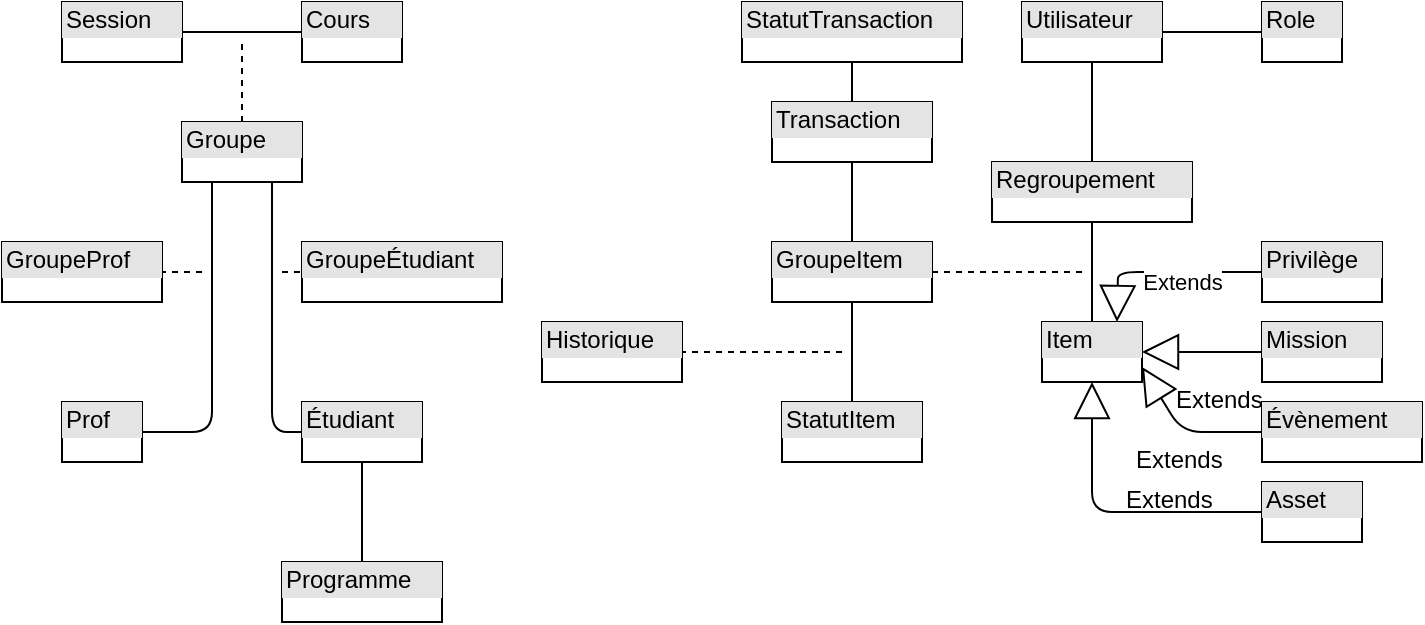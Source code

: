 <mxfile version="12.2.2" type="device" pages="2"><diagram id="JSvOuDclrx6spO1Wu_OD" name="ModèleConceptuelV3-1"><mxGraphModel dx="1024" dy="561" grid="1" gridSize="10" guides="1" tooltips="1" connect="1" arrows="1" fold="1" page="1" pageScale="1" pageWidth="1169" pageHeight="827" math="0" shadow="0"><root><mxCell id="0"/><mxCell id="1" parent="0"/><mxCell id="7CAe2Oc14e7DcWMNWH5H-2" value="&lt;div style=&quot;box-sizing: border-box ; width: 100% ; background: #e4e4e4 ; padding: 2px&quot;&gt;Item&lt;/div&gt;&lt;table style=&quot;width: 100% ; font-size: 1em&quot; cellspacing=&quot;0&quot; cellpadding=&quot;2&quot;&gt;&lt;tbody&gt;&lt;tr&gt;&lt;td&gt;&lt;br&gt;&lt;/td&gt;&lt;td&gt;&lt;br&gt;&lt;/td&gt;&lt;/tr&gt;&lt;tr&gt;&lt;td&gt;&lt;br&gt;&lt;/td&gt;&lt;td&gt;&lt;br&gt;&lt;/td&gt;&lt;/tr&gt;&lt;tr&gt;&lt;td&gt;&lt;br&gt;&lt;/td&gt;&lt;td&gt;&lt;br&gt;&lt;/td&gt;&lt;/tr&gt;&lt;/tbody&gt;&lt;/table&gt;" style="verticalAlign=top;align=left;overflow=fill;html=1;" vertex="1" parent="1"><mxGeometry x="530" y="200" width="50" height="30" as="geometry"/></mxCell><mxCell id="7CAe2Oc14e7DcWMNWH5H-3" value="&lt;div style=&quot;box-sizing: border-box ; width: 100% ; background: #e4e4e4 ; padding: 2px&quot;&gt;Asset&lt;/div&gt;&lt;table style=&quot;width: 100% ; font-size: 1em&quot; cellspacing=&quot;0&quot; cellpadding=&quot;2&quot;&gt;&lt;tbody&gt;&lt;tr&gt;&lt;td&gt;&lt;br&gt;&lt;/td&gt;&lt;td&gt;&lt;br&gt;&lt;/td&gt;&lt;/tr&gt;&lt;tr&gt;&lt;td&gt;&lt;br&gt;&lt;/td&gt;&lt;td&gt;&lt;br&gt;&lt;/td&gt;&lt;/tr&gt;&lt;tr&gt;&lt;td&gt;&lt;br&gt;&lt;/td&gt;&lt;td&gt;&lt;br&gt;&lt;/td&gt;&lt;/tr&gt;&lt;/tbody&gt;&lt;/table&gt;" style="verticalAlign=top;align=left;overflow=fill;html=1;" vertex="1" parent="1"><mxGeometry x="640" y="280" width="50" height="30" as="geometry"/></mxCell><mxCell id="7CAe2Oc14e7DcWMNWH5H-4" value="&lt;div style=&quot;box-sizing: border-box ; width: 100% ; background: #e4e4e4 ; padding: 2px&quot;&gt;Évènement&lt;/div&gt;&lt;table style=&quot;width: 100% ; font-size: 1em&quot; cellspacing=&quot;0&quot; cellpadding=&quot;2&quot;&gt;&lt;tbody&gt;&lt;tr&gt;&lt;td&gt;&lt;br&gt;&lt;/td&gt;&lt;td&gt;&lt;br&gt;&lt;/td&gt;&lt;/tr&gt;&lt;tr&gt;&lt;td&gt;&lt;br&gt;&lt;/td&gt;&lt;td&gt;&lt;br&gt;&lt;/td&gt;&lt;/tr&gt;&lt;tr&gt;&lt;td&gt;&lt;br&gt;&lt;/td&gt;&lt;td&gt;&lt;br&gt;&lt;/td&gt;&lt;/tr&gt;&lt;/tbody&gt;&lt;/table&gt;" style="verticalAlign=top;align=left;overflow=fill;html=1;" vertex="1" parent="1"><mxGeometry x="640" y="240" width="80" height="30" as="geometry"/></mxCell><mxCell id="7CAe2Oc14e7DcWMNWH5H-5" value="&lt;div style=&quot;box-sizing: border-box ; width: 100% ; background: #e4e4e4 ; padding: 2px&quot;&gt;Mission&lt;/div&gt;&lt;table style=&quot;width: 100% ; font-size: 1em&quot; cellspacing=&quot;0&quot; cellpadding=&quot;2&quot;&gt;&lt;tbody&gt;&lt;tr&gt;&lt;td&gt;&lt;br&gt;&lt;/td&gt;&lt;td&gt;&lt;br&gt;&lt;/td&gt;&lt;/tr&gt;&lt;tr&gt;&lt;td&gt;&lt;br&gt;&lt;/td&gt;&lt;td&gt;&lt;br&gt;&lt;/td&gt;&lt;/tr&gt;&lt;tr&gt;&lt;td&gt;&lt;br&gt;&lt;/td&gt;&lt;td&gt;&lt;br&gt;&lt;/td&gt;&lt;/tr&gt;&lt;/tbody&gt;&lt;/table&gt;" style="verticalAlign=top;align=left;overflow=fill;html=1;" vertex="1" parent="1"><mxGeometry x="640" y="200" width="60" height="30" as="geometry"/></mxCell><mxCell id="7CAe2Oc14e7DcWMNWH5H-6" value="&lt;div style=&quot;box-sizing: border-box ; width: 100% ; background: #e4e4e4 ; padding: 2px&quot;&gt;Privilège&lt;/div&gt;&lt;table style=&quot;width: 100% ; font-size: 1em&quot; cellspacing=&quot;0&quot; cellpadding=&quot;2&quot;&gt;&lt;tbody&gt;&lt;tr&gt;&lt;td&gt;&lt;br&gt;&lt;/td&gt;&lt;td&gt;&lt;br&gt;&lt;/td&gt;&lt;/tr&gt;&lt;tr&gt;&lt;td&gt;&lt;br&gt;&lt;/td&gt;&lt;td&gt;&lt;br&gt;&lt;/td&gt;&lt;/tr&gt;&lt;tr&gt;&lt;td&gt;&lt;br&gt;&lt;/td&gt;&lt;td&gt;&lt;br&gt;&lt;/td&gt;&lt;/tr&gt;&lt;/tbody&gt;&lt;/table&gt;" style="verticalAlign=top;align=left;overflow=fill;html=1;" vertex="1" parent="1"><mxGeometry x="640" y="160" width="60" height="30" as="geometry"/></mxCell><mxCell id="7CAe2Oc14e7DcWMNWH5H-7" value="&lt;div style=&quot;box-sizing: border-box ; width: 100% ; background: #e4e4e4 ; padding: 2px&quot;&gt;Transaction&lt;/div&gt;&lt;table style=&quot;width: 100% ; font-size: 1em&quot; cellspacing=&quot;0&quot; cellpadding=&quot;2&quot;&gt;&lt;tbody&gt;&lt;tr&gt;&lt;td&gt;&lt;br&gt;&lt;/td&gt;&lt;td&gt;&lt;br&gt;&lt;/td&gt;&lt;/tr&gt;&lt;tr&gt;&lt;td&gt;&lt;br&gt;&lt;/td&gt;&lt;td&gt;&lt;br&gt;&lt;/td&gt;&lt;/tr&gt;&lt;tr&gt;&lt;td&gt;&lt;br&gt;&lt;/td&gt;&lt;td&gt;&lt;br&gt;&lt;/td&gt;&lt;/tr&gt;&lt;/tbody&gt;&lt;/table&gt;" style="verticalAlign=top;align=left;overflow=fill;html=1;" vertex="1" parent="1"><mxGeometry x="395" y="90" width="80" height="30" as="geometry"/></mxCell><mxCell id="7CAe2Oc14e7DcWMNWH5H-8" value="&lt;div style=&quot;box-sizing: border-box ; width: 100% ; background: #e4e4e4 ; padding: 2px&quot;&gt;Programme&lt;/div&gt;&lt;table style=&quot;width: 100% ; font-size: 1em&quot; cellspacing=&quot;0&quot; cellpadding=&quot;2&quot;&gt;&lt;tbody&gt;&lt;tr&gt;&lt;td&gt;&lt;br&gt;&lt;/td&gt;&lt;td&gt;&lt;br&gt;&lt;/td&gt;&lt;/tr&gt;&lt;tr&gt;&lt;td&gt;&lt;br&gt;&lt;/td&gt;&lt;td&gt;&lt;br&gt;&lt;/td&gt;&lt;/tr&gt;&lt;tr&gt;&lt;td&gt;&lt;br&gt;&lt;/td&gt;&lt;td&gt;&lt;br&gt;&lt;/td&gt;&lt;/tr&gt;&lt;/tbody&gt;&lt;/table&gt;" style="verticalAlign=top;align=left;overflow=fill;html=1;" vertex="1" parent="1"><mxGeometry x="150" y="320" width="80" height="30" as="geometry"/></mxCell><mxCell id="7CAe2Oc14e7DcWMNWH5H-9" value="&lt;div style=&quot;box-sizing: border-box ; width: 100% ; background: #e4e4e4 ; padding: 2px&quot;&gt;GroupeItem&lt;/div&gt;&lt;table style=&quot;width: 100% ; font-size: 1em&quot; cellspacing=&quot;0&quot; cellpadding=&quot;2&quot;&gt;&lt;tbody&gt;&lt;tr&gt;&lt;td&gt;&lt;br&gt;&lt;/td&gt;&lt;td&gt;&lt;br&gt;&lt;/td&gt;&lt;/tr&gt;&lt;tr&gt;&lt;td&gt;&lt;br&gt;&lt;/td&gt;&lt;td&gt;&lt;br&gt;&lt;/td&gt;&lt;/tr&gt;&lt;tr&gt;&lt;td&gt;&lt;br&gt;&lt;/td&gt;&lt;td&gt;&lt;br&gt;&lt;/td&gt;&lt;/tr&gt;&lt;/tbody&gt;&lt;/table&gt;" style="verticalAlign=top;align=left;overflow=fill;html=1;" vertex="1" parent="1"><mxGeometry x="395" y="160" width="80" height="30" as="geometry"/></mxCell><mxCell id="7CAe2Oc14e7DcWMNWH5H-10" value="&lt;div style=&quot;box-sizing: border-box ; width: 100% ; background: #e4e4e4 ; padding: 2px&quot;&gt;Étudiant&lt;/div&gt;&lt;table style=&quot;width: 100% ; font-size: 1em&quot; cellspacing=&quot;0&quot; cellpadding=&quot;2&quot;&gt;&lt;tbody&gt;&lt;tr&gt;&lt;td&gt;&lt;br&gt;&lt;/td&gt;&lt;td&gt;&lt;br&gt;&lt;/td&gt;&lt;/tr&gt;&lt;tr&gt;&lt;td&gt;&lt;br&gt;&lt;/td&gt;&lt;td&gt;&lt;br&gt;&lt;/td&gt;&lt;/tr&gt;&lt;tr&gt;&lt;td&gt;&lt;br&gt;&lt;/td&gt;&lt;td&gt;&lt;br&gt;&lt;/td&gt;&lt;/tr&gt;&lt;/tbody&gt;&lt;/table&gt;" style="verticalAlign=top;align=left;overflow=fill;html=1;" vertex="1" parent="1"><mxGeometry x="160" y="240" width="60" height="30" as="geometry"/></mxCell><mxCell id="7CAe2Oc14e7DcWMNWH5H-11" value="&lt;div style=&quot;box-sizing: border-box ; width: 100% ; background: #e4e4e4 ; padding: 2px&quot;&gt;StatutTransaction&lt;/div&gt;&lt;table style=&quot;width: 100% ; font-size: 1em&quot; cellspacing=&quot;0&quot; cellpadding=&quot;2&quot;&gt;&lt;tbody&gt;&lt;tr&gt;&lt;td&gt;&lt;br&gt;&lt;/td&gt;&lt;td&gt;&lt;br&gt;&lt;/td&gt;&lt;/tr&gt;&lt;tr&gt;&lt;td&gt;&lt;br&gt;&lt;/td&gt;&lt;td&gt;&lt;br&gt;&lt;/td&gt;&lt;/tr&gt;&lt;tr&gt;&lt;td&gt;&lt;br&gt;&lt;/td&gt;&lt;td&gt;&lt;br&gt;&lt;/td&gt;&lt;/tr&gt;&lt;/tbody&gt;&lt;/table&gt;" style="verticalAlign=top;align=left;overflow=fill;html=1;" vertex="1" parent="1"><mxGeometry x="380" y="40" width="110" height="30" as="geometry"/></mxCell><mxCell id="7CAe2Oc14e7DcWMNWH5H-12" value="&lt;div style=&quot;box-sizing: border-box ; width: 100% ; background: #e4e4e4 ; padding: 2px&quot;&gt;Session&lt;/div&gt;&lt;table style=&quot;width: 100% ; font-size: 1em&quot; cellspacing=&quot;0&quot; cellpadding=&quot;2&quot;&gt;&lt;tbody&gt;&lt;tr&gt;&lt;td&gt;&lt;br&gt;&lt;/td&gt;&lt;td&gt;&lt;br&gt;&lt;/td&gt;&lt;/tr&gt;&lt;tr&gt;&lt;td&gt;&lt;br&gt;&lt;/td&gt;&lt;td&gt;&lt;br&gt;&lt;/td&gt;&lt;/tr&gt;&lt;tr&gt;&lt;td&gt;&lt;br&gt;&lt;/td&gt;&lt;td&gt;&lt;br&gt;&lt;/td&gt;&lt;/tr&gt;&lt;/tbody&gt;&lt;/table&gt;" style="verticalAlign=top;align=left;overflow=fill;html=1;" vertex="1" parent="1"><mxGeometry x="40" y="40" width="60" height="30" as="geometry"/></mxCell><mxCell id="7CAe2Oc14e7DcWMNWH5H-13" value="&lt;div style=&quot;box-sizing: border-box ; width: 100% ; background: #e4e4e4 ; padding: 2px&quot;&gt;Historique&lt;/div&gt;&lt;table style=&quot;width: 100% ; font-size: 1em&quot; cellspacing=&quot;0&quot; cellpadding=&quot;2&quot;&gt;&lt;tbody&gt;&lt;tr&gt;&lt;td&gt;&lt;br&gt;&lt;/td&gt;&lt;td&gt;&lt;br&gt;&lt;/td&gt;&lt;/tr&gt;&lt;tr&gt;&lt;td&gt;&lt;br&gt;&lt;/td&gt;&lt;td&gt;&lt;br&gt;&lt;/td&gt;&lt;/tr&gt;&lt;tr&gt;&lt;td&gt;&lt;br&gt;&lt;/td&gt;&lt;td&gt;&lt;br&gt;&lt;/td&gt;&lt;/tr&gt;&lt;/tbody&gt;&lt;/table&gt;" style="verticalAlign=top;align=left;overflow=fill;html=1;" vertex="1" parent="1"><mxGeometry x="280" y="200" width="70" height="30" as="geometry"/></mxCell><mxCell id="7CAe2Oc14e7DcWMNWH5H-14" value="&lt;div style=&quot;box-sizing: border-box ; width: 100% ; background: #e4e4e4 ; padding: 2px&quot;&gt;StatutItem&lt;/div&gt;&lt;table style=&quot;width: 100% ; font-size: 1em&quot; cellspacing=&quot;0&quot; cellpadding=&quot;2&quot;&gt;&lt;tbody&gt;&lt;tr&gt;&lt;td&gt;&lt;br&gt;&lt;/td&gt;&lt;td&gt;&lt;br&gt;&lt;/td&gt;&lt;/tr&gt;&lt;tr&gt;&lt;td&gt;&lt;br&gt;&lt;/td&gt;&lt;td&gt;&lt;br&gt;&lt;/td&gt;&lt;/tr&gt;&lt;tr&gt;&lt;td&gt;&lt;br&gt;&lt;/td&gt;&lt;td&gt;&lt;br&gt;&lt;/td&gt;&lt;/tr&gt;&lt;/tbody&gt;&lt;/table&gt;" style="verticalAlign=top;align=left;overflow=fill;html=1;" vertex="1" parent="1"><mxGeometry x="400" y="240" width="70" height="30" as="geometry"/></mxCell><mxCell id="7CAe2Oc14e7DcWMNWH5H-15" value="&lt;div style=&quot;box-sizing: border-box ; width: 100% ; background: #e4e4e4 ; padding: 2px&quot;&gt;Cours&lt;/div&gt;&lt;table style=&quot;width: 100% ; font-size: 1em&quot; cellspacing=&quot;0&quot; cellpadding=&quot;2&quot;&gt;&lt;tbody&gt;&lt;tr&gt;&lt;td&gt;&lt;br&gt;&lt;/td&gt;&lt;td&gt;&lt;br&gt;&lt;/td&gt;&lt;/tr&gt;&lt;tr&gt;&lt;td&gt;&lt;br&gt;&lt;/td&gt;&lt;td&gt;&lt;br&gt;&lt;/td&gt;&lt;/tr&gt;&lt;tr&gt;&lt;td&gt;&lt;br&gt;&lt;/td&gt;&lt;td&gt;&lt;br&gt;&lt;/td&gt;&lt;/tr&gt;&lt;/tbody&gt;&lt;/table&gt;" style="verticalAlign=top;align=left;overflow=fill;html=1;" vertex="1" parent="1"><mxGeometry x="160" y="40" width="50" height="30" as="geometry"/></mxCell><mxCell id="7CAe2Oc14e7DcWMNWH5H-16" value="&lt;div style=&quot;box-sizing: border-box ; width: 100% ; background: #e4e4e4 ; padding: 2px&quot;&gt;Groupe&lt;/div&gt;&lt;table style=&quot;width: 100% ; font-size: 1em&quot; cellspacing=&quot;0&quot; cellpadding=&quot;2&quot;&gt;&lt;tbody&gt;&lt;tr&gt;&lt;td&gt;&lt;br&gt;&lt;/td&gt;&lt;td&gt;&lt;br&gt;&lt;/td&gt;&lt;/tr&gt;&lt;tr&gt;&lt;td&gt;&lt;br&gt;&lt;/td&gt;&lt;td&gt;&lt;br&gt;&lt;/td&gt;&lt;/tr&gt;&lt;tr&gt;&lt;td&gt;&lt;br&gt;&lt;/td&gt;&lt;td&gt;&lt;br&gt;&lt;/td&gt;&lt;/tr&gt;&lt;/tbody&gt;&lt;/table&gt;" style="verticalAlign=top;align=left;overflow=fill;html=1;" vertex="1" parent="1"><mxGeometry x="100" y="100" width="60" height="30" as="geometry"/></mxCell><mxCell id="7CAe2Oc14e7DcWMNWH5H-17" value="&lt;div style=&quot;box-sizing: border-box ; width: 100% ; background: #e4e4e4 ; padding: 2px&quot;&gt;GroupeÉtudiant&lt;/div&gt;&lt;table style=&quot;width: 100% ; font-size: 1em&quot; cellspacing=&quot;0&quot; cellpadding=&quot;2&quot;&gt;&lt;tbody&gt;&lt;tr&gt;&lt;td&gt;&lt;br&gt;&lt;/td&gt;&lt;td&gt;&lt;br&gt;&lt;/td&gt;&lt;/tr&gt;&lt;tr&gt;&lt;td&gt;&lt;br&gt;&lt;/td&gt;&lt;td&gt;&lt;br&gt;&lt;/td&gt;&lt;/tr&gt;&lt;tr&gt;&lt;td&gt;&lt;br&gt;&lt;/td&gt;&lt;td&gt;&lt;br&gt;&lt;/td&gt;&lt;/tr&gt;&lt;/tbody&gt;&lt;/table&gt;" style="verticalAlign=top;align=left;overflow=fill;html=1;" vertex="1" parent="1"><mxGeometry x="160" y="160" width="100" height="30" as="geometry"/></mxCell><mxCell id="7CAe2Oc14e7DcWMNWH5H-18" value="&lt;div style=&quot;box-sizing: border-box ; width: 100% ; background: #e4e4e4 ; padding: 2px&quot;&gt;GroupeProf&lt;/div&gt;&lt;table style=&quot;width: 100% ; font-size: 1em&quot; cellspacing=&quot;0&quot; cellpadding=&quot;2&quot;&gt;&lt;tbody&gt;&lt;tr&gt;&lt;td&gt;&lt;br&gt;&lt;/td&gt;&lt;td&gt;&lt;br&gt;&lt;/td&gt;&lt;/tr&gt;&lt;tr&gt;&lt;td&gt;&lt;br&gt;&lt;/td&gt;&lt;td&gt;&lt;br&gt;&lt;/td&gt;&lt;/tr&gt;&lt;tr&gt;&lt;td&gt;&lt;br&gt;&lt;/td&gt;&lt;td&gt;&lt;br&gt;&lt;/td&gt;&lt;/tr&gt;&lt;/tbody&gt;&lt;/table&gt;" style="verticalAlign=top;align=left;overflow=fill;html=1;" vertex="1" parent="1"><mxGeometry x="10" y="160" width="80" height="30" as="geometry"/></mxCell><mxCell id="7CAe2Oc14e7DcWMNWH5H-19" value="&lt;div style=&quot;box-sizing: border-box ; width: 100% ; background: #e4e4e4 ; padding: 2px&quot;&gt;Utilisateur&lt;/div&gt;&lt;table style=&quot;width: 100% ; font-size: 1em&quot; cellspacing=&quot;0&quot; cellpadding=&quot;2&quot;&gt;&lt;tbody&gt;&lt;tr&gt;&lt;td&gt;&lt;br&gt;&lt;/td&gt;&lt;td&gt;&lt;br&gt;&lt;/td&gt;&lt;/tr&gt;&lt;tr&gt;&lt;td&gt;&lt;br&gt;&lt;/td&gt;&lt;td&gt;&lt;br&gt;&lt;/td&gt;&lt;/tr&gt;&lt;tr&gt;&lt;td&gt;&lt;br&gt;&lt;/td&gt;&lt;td&gt;&lt;br&gt;&lt;/td&gt;&lt;/tr&gt;&lt;/tbody&gt;&lt;/table&gt;" style="verticalAlign=top;align=left;overflow=fill;html=1;" vertex="1" parent="1"><mxGeometry x="520" y="40" width="70" height="30" as="geometry"/></mxCell><mxCell id="7CAe2Oc14e7DcWMNWH5H-20" value="&lt;div style=&quot;box-sizing: border-box ; width: 100% ; background: #e4e4e4 ; padding: 2px&quot;&gt;Prof&lt;/div&gt;&lt;table style=&quot;width: 100% ; font-size: 1em&quot; cellspacing=&quot;0&quot; cellpadding=&quot;2&quot;&gt;&lt;tbody&gt;&lt;tr&gt;&lt;td&gt;&lt;br&gt;&lt;/td&gt;&lt;td&gt;&lt;br&gt;&lt;/td&gt;&lt;/tr&gt;&lt;tr&gt;&lt;td&gt;&lt;br&gt;&lt;/td&gt;&lt;td&gt;&lt;br&gt;&lt;/td&gt;&lt;/tr&gt;&lt;tr&gt;&lt;td&gt;&lt;br&gt;&lt;/td&gt;&lt;td&gt;&lt;br&gt;&lt;/td&gt;&lt;/tr&gt;&lt;/tbody&gt;&lt;/table&gt;" style="verticalAlign=top;align=left;overflow=fill;html=1;" vertex="1" parent="1"><mxGeometry x="40" y="240" width="40" height="30" as="geometry"/></mxCell><mxCell id="7CAe2Oc14e7DcWMNWH5H-21" value="&lt;div style=&quot;box-sizing: border-box ; width: 100% ; background: #e4e4e4 ; padding: 2px&quot;&gt;Role&lt;/div&gt;&lt;table style=&quot;width: 100% ; font-size: 1em&quot; cellspacing=&quot;0&quot; cellpadding=&quot;2&quot;&gt;&lt;tbody&gt;&lt;tr&gt;&lt;td&gt;&lt;br&gt;&lt;/td&gt;&lt;td&gt;&lt;br&gt;&lt;/td&gt;&lt;/tr&gt;&lt;tr&gt;&lt;td&gt;&lt;br&gt;&lt;/td&gt;&lt;td&gt;&lt;br&gt;&lt;/td&gt;&lt;/tr&gt;&lt;tr&gt;&lt;td&gt;&lt;br&gt;&lt;/td&gt;&lt;td&gt;&lt;br&gt;&lt;/td&gt;&lt;/tr&gt;&lt;/tbody&gt;&lt;/table&gt;" style="verticalAlign=top;align=left;overflow=fill;html=1;" vertex="1" parent="1"><mxGeometry x="640" y="40" width="40" height="30" as="geometry"/></mxCell><mxCell id="7CAe2Oc14e7DcWMNWH5H-22" value="&lt;div style=&quot;box-sizing: border-box ; width: 100% ; background: #e4e4e4 ; padding: 2px&quot;&gt;Regroupement&lt;/div&gt;&lt;table style=&quot;width: 100% ; font-size: 1em&quot; cellspacing=&quot;0&quot; cellpadding=&quot;2&quot;&gt;&lt;tbody&gt;&lt;tr&gt;&lt;td&gt;&lt;br&gt;&lt;/td&gt;&lt;td&gt;&lt;br&gt;&lt;/td&gt;&lt;/tr&gt;&lt;tr&gt;&lt;td&gt;&lt;br&gt;&lt;/td&gt;&lt;td&gt;&lt;br&gt;&lt;/td&gt;&lt;/tr&gt;&lt;tr&gt;&lt;td&gt;&lt;br&gt;&lt;/td&gt;&lt;td&gt;&lt;br&gt;&lt;/td&gt;&lt;/tr&gt;&lt;/tbody&gt;&lt;/table&gt;" style="verticalAlign=top;align=left;overflow=fill;html=1;" vertex="1" parent="1"><mxGeometry x="505" y="120" width="100" height="30" as="geometry"/></mxCell><mxCell id="7CAe2Oc14e7DcWMNWH5H-27" value="" style="endArrow=none;html=1;entryX=0.5;entryY=1;entryDx=0;entryDy=0;exitX=0.5;exitY=0;exitDx=0;exitDy=0;" edge="1" parent="1" source="7CAe2Oc14e7DcWMNWH5H-7" target="7CAe2Oc14e7DcWMNWH5H-11"><mxGeometry width="50" height="50" relative="1" as="geometry"><mxPoint x="570" y="400" as="sourcePoint"/><mxPoint x="620" y="350" as="targetPoint"/></mxGeometry></mxCell><mxCell id="7CAe2Oc14e7DcWMNWH5H-28" value="" style="endArrow=none;html=1;entryX=0;entryY=0.5;entryDx=0;entryDy=0;exitX=0.75;exitY=1;exitDx=0;exitDy=0;" edge="1" parent="1" source="7CAe2Oc14e7DcWMNWH5H-16" target="7CAe2Oc14e7DcWMNWH5H-10"><mxGeometry width="50" height="50" relative="1" as="geometry"><mxPoint x="270" y="413" as="sourcePoint"/><mxPoint x="320" y="363" as="targetPoint"/><Array as="points"><mxPoint x="145" y="255"/></Array></mxGeometry></mxCell><mxCell id="7CAe2Oc14e7DcWMNWH5H-29" value="" style="endArrow=none;html=1;entryX=0.5;entryY=1;entryDx=0;entryDy=0;exitX=0.5;exitY=0;exitDx=0;exitDy=0;" edge="1" parent="1" source="7CAe2Oc14e7DcWMNWH5H-14" target="7CAe2Oc14e7DcWMNWH5H-9"><mxGeometry width="50" height="50" relative="1" as="geometry"><mxPoint x="615" y="400" as="sourcePoint"/><mxPoint x="665" y="350" as="targetPoint"/></mxGeometry></mxCell><mxCell id="7CAe2Oc14e7DcWMNWH5H-30" value="" style="endArrow=none;html=1;entryX=1;entryY=0.5;entryDx=0;entryDy=0;exitX=0.25;exitY=1;exitDx=0;exitDy=0;" edge="1" parent="1" source="7CAe2Oc14e7DcWMNWH5H-16" target="7CAe2Oc14e7DcWMNWH5H-20"><mxGeometry width="50" height="50" relative="1" as="geometry"><mxPoint x="195" y="420" as="sourcePoint"/><mxPoint x="245" y="370" as="targetPoint"/><Array as="points"><mxPoint x="115" y="255"/></Array></mxGeometry></mxCell><mxCell id="7CAe2Oc14e7DcWMNWH5H-31" value="" style="endArrow=none;html=1;entryX=1;entryY=0.5;entryDx=0;entryDy=0;exitX=0;exitY=0.5;exitDx=0;exitDy=0;" edge="1" parent="1" source="7CAe2Oc14e7DcWMNWH5H-15" target="7CAe2Oc14e7DcWMNWH5H-12"><mxGeometry width="50" height="50" relative="1" as="geometry"><mxPoint x="120" y="417" as="sourcePoint"/><mxPoint x="170" y="367" as="targetPoint"/></mxGeometry></mxCell><mxCell id="7CAe2Oc14e7DcWMNWH5H-35" value="" style="endArrow=none;html=1;entryX=0.5;entryY=1;entryDx=0;entryDy=0;exitX=0.5;exitY=0;exitDx=0;exitDy=0;" edge="1" parent="1" source="7CAe2Oc14e7DcWMNWH5H-9" target="7CAe2Oc14e7DcWMNWH5H-7"><mxGeometry width="50" height="50" relative="1" as="geometry"><mxPoint x="675" y="410" as="sourcePoint"/><mxPoint x="725" y="360" as="targetPoint"/></mxGeometry></mxCell><mxCell id="7CAe2Oc14e7DcWMNWH5H-36" value="" style="endArrow=none;html=1;entryX=0.5;entryY=1;entryDx=0;entryDy=0;exitX=0.5;exitY=0;exitDx=0;exitDy=0;" edge="1" parent="1" source="7CAe2Oc14e7DcWMNWH5H-22" target="7CAe2Oc14e7DcWMNWH5H-19"><mxGeometry width="50" height="50" relative="1" as="geometry"><mxPoint x="495" y="345" as="sourcePoint"/><mxPoint x="545" y="295" as="targetPoint"/></mxGeometry></mxCell><mxCell id="7CAe2Oc14e7DcWMNWH5H-37" value="" style="endArrow=none;html=1;entryX=0.5;entryY=1;entryDx=0;entryDy=0;exitX=0.5;exitY=0;exitDx=0;exitDy=0;" edge="1" parent="1" source="7CAe2Oc14e7DcWMNWH5H-8" target="7CAe2Oc14e7DcWMNWH5H-10"><mxGeometry width="50" height="50" relative="1" as="geometry"><mxPoint x="220" y="490" as="sourcePoint"/><mxPoint x="270" y="440" as="targetPoint"/><Array as="points"><mxPoint x="190" y="300"/></Array></mxGeometry></mxCell><mxCell id="7CAe2Oc14e7DcWMNWH5H-38" value="" style="endArrow=none;html=1;entryX=1;entryY=0.5;entryDx=0;entryDy=0;exitX=0;exitY=0.5;exitDx=0;exitDy=0;" edge="1" parent="1" source="7CAe2Oc14e7DcWMNWH5H-21" target="7CAe2Oc14e7DcWMNWH5H-19"><mxGeometry width="50" height="50" relative="1" as="geometry"><mxPoint x="375" y="350" as="sourcePoint"/><mxPoint x="425" y="300" as="targetPoint"/></mxGeometry></mxCell><mxCell id="7CAe2Oc14e7DcWMNWH5H-39" value="" style="endArrow=none;html=1;entryX=0.5;entryY=1;entryDx=0;entryDy=0;exitX=0.5;exitY=0;exitDx=0;exitDy=0;" edge="1" parent="1" source="7CAe2Oc14e7DcWMNWH5H-2" target="7CAe2Oc14e7DcWMNWH5H-22"><mxGeometry width="50" height="50" relative="1" as="geometry"><mxPoint x="430" y="350" as="sourcePoint"/><mxPoint x="480" y="300" as="targetPoint"/></mxGeometry></mxCell><mxCell id="7CAe2Oc14e7DcWMNWH5H-40" value="" style="endArrow=none;dashed=1;html=1;entryX=1;entryY=0.5;entryDx=0;entryDy=0;" edge="1" parent="1" target="7CAe2Oc14e7DcWMNWH5H-18"><mxGeometry width="50" height="50" relative="1" as="geometry"><mxPoint x="110" y="175" as="sourcePoint"/><mxPoint x="60" y="520" as="targetPoint"/></mxGeometry></mxCell><mxCell id="7CAe2Oc14e7DcWMNWH5H-41" value="" style="endArrow=none;dashed=1;html=1;entryX=0;entryY=0.5;entryDx=0;entryDy=0;" edge="1" parent="1" target="7CAe2Oc14e7DcWMNWH5H-17"><mxGeometry width="50" height="50" relative="1" as="geometry"><mxPoint x="150" y="175" as="sourcePoint"/><mxPoint x="60" y="590" as="targetPoint"/></mxGeometry></mxCell><mxCell id="7CAe2Oc14e7DcWMNWH5H-44" value="" style="endArrow=none;dashed=1;html=1;entryX=1;entryY=0.5;entryDx=0;entryDy=0;" edge="1" parent="1" target="7CAe2Oc14e7DcWMNWH5H-13"><mxGeometry width="50" height="50" relative="1" as="geometry"><mxPoint x="430" y="215" as="sourcePoint"/><mxPoint x="60" y="370" as="targetPoint"/></mxGeometry></mxCell><mxCell id="7CAe2Oc14e7DcWMNWH5H-45" value="" style="endArrow=none;dashed=1;html=1;exitX=1;exitY=0.5;exitDx=0;exitDy=0;" edge="1" parent="1" source="7CAe2Oc14e7DcWMNWH5H-9"><mxGeometry width="50" height="50" relative="1" as="geometry"><mxPoint x="10" y="490" as="sourcePoint"/><mxPoint x="550" y="175" as="targetPoint"/></mxGeometry></mxCell><mxCell id="7CAe2Oc14e7DcWMNWH5H-47" value="" style="endArrow=none;dashed=1;html=1;exitX=0.5;exitY=0;exitDx=0;exitDy=0;" edge="1" parent="1" source="7CAe2Oc14e7DcWMNWH5H-16"><mxGeometry width="50" height="50" relative="1" as="geometry"><mxPoint x="10" y="420" as="sourcePoint"/><mxPoint x="130" y="60" as="targetPoint"/></mxGeometry></mxCell><mxCell id="eO-Sy04y26KewEVKnYZJ-1" value="" style="endArrow=block;endSize=16;endFill=0;html=1;entryX=0.75;entryY=0;entryDx=0;entryDy=0;exitX=0;exitY=0.5;exitDx=0;exitDy=0;" edge="1" parent="1" source="7CAe2Oc14e7DcWMNWH5H-6" target="7CAe2Oc14e7DcWMNWH5H-2"><mxGeometry width="160" relative="1" as="geometry"><mxPoint x="10" y="370" as="sourcePoint"/><mxPoint x="170" y="370" as="targetPoint"/><Array as="points"><mxPoint x="568" y="175"/></Array></mxGeometry></mxCell><mxCell id="eO-Sy04y26KewEVKnYZJ-2" value="Extends" style="endArrow=block;endSize=16;endFill=0;html=1;entryX=1;entryY=0.5;entryDx=0;entryDy=0;exitX=0;exitY=0.5;exitDx=0;exitDy=0;" edge="1" parent="1" source="7CAe2Oc14e7DcWMNWH5H-5" target="7CAe2Oc14e7DcWMNWH5H-2"><mxGeometry x="0.333" y="-35" width="160" relative="1" as="geometry"><mxPoint x="-10" y="410" as="sourcePoint"/><mxPoint x="150" y="410" as="targetPoint"/><mxPoint as="offset"/></mxGeometry></mxCell><mxCell id="eO-Sy04y26KewEVKnYZJ-3" value="" style="endArrow=block;endSize=16;endFill=0;html=1;entryX=1;entryY=0.75;entryDx=0;entryDy=0;exitX=0;exitY=0.5;exitDx=0;exitDy=0;" edge="1" parent="1" source="7CAe2Oc14e7DcWMNWH5H-4" target="7CAe2Oc14e7DcWMNWH5H-2"><mxGeometry width="160" relative="1" as="geometry"><mxPoint x="-30" y="450" as="sourcePoint"/><mxPoint x="130" y="450" as="targetPoint"/><Array as="points"><mxPoint x="600" y="255"/></Array></mxGeometry></mxCell><mxCell id="eO-Sy04y26KewEVKnYZJ-4" value="" style="endArrow=block;endSize=16;endFill=0;html=1;entryX=0.5;entryY=1;entryDx=0;entryDy=0;exitX=0;exitY=0.5;exitDx=0;exitDy=0;" edge="1" parent="1" source="7CAe2Oc14e7DcWMNWH5H-3" target="7CAe2Oc14e7DcWMNWH5H-2"><mxGeometry x="-0.04" y="39" width="160" relative="1" as="geometry"><mxPoint x="-50" y="490" as="sourcePoint"/><mxPoint x="110" y="490" as="targetPoint"/><Array as="points"><mxPoint x="555" y="295"/></Array><mxPoint as="offset"/></mxGeometry></mxCell><mxCell id="eO-Sy04y26KewEVKnYZJ-5" value="Extends" style="text;html=1;" vertex="1" parent="1"><mxGeometry x="595" y="225" width="70" height="30" as="geometry"/></mxCell><mxCell id="eO-Sy04y26KewEVKnYZJ-6" value="Extends" style="text;html=1;" vertex="1" parent="1"><mxGeometry x="575" y="255" width="70" height="30" as="geometry"/></mxCell><mxCell id="eO-Sy04y26KewEVKnYZJ-7" value="Extends" style="text;html=1;" vertex="1" parent="1"><mxGeometry x="570" y="275" width="70" height="30" as="geometry"/></mxCell></root></mxGraphModel></diagram><diagram name="ModèleConceptuelV3-2" id="G_iQzdE2f2cGmkMlWvrN"><mxGraphModel dx="1024" dy="561" grid="1" gridSize="10" guides="1" tooltips="1" connect="1" arrows="1" fold="1" page="1" pageScale="1" pageWidth="1169" pageHeight="827" math="0" shadow="0"><root><mxCell id="xaSd8286PpCVBya408fc-0"/><mxCell id="xaSd8286PpCVBya408fc-1" parent="xaSd8286PpCVBya408fc-0"/><mxCell id="xaSd8286PpCVBya408fc-2" value="&lt;div style=&quot;box-sizing: border-box ; width: 100% ; background: #e4e4e4 ; padding: 2px&quot;&gt;Item&lt;/div&gt;&lt;table style=&quot;width: 100% ; font-size: 1em&quot; cellspacing=&quot;0&quot; cellpadding=&quot;2&quot;&gt;&lt;tbody&gt;&lt;tr&gt;&lt;td&gt;&lt;br&gt;&lt;/td&gt;&lt;td&gt;&lt;br&gt;&lt;/td&gt;&lt;/tr&gt;&lt;tr&gt;&lt;td&gt;&lt;br&gt;&lt;/td&gt;&lt;td&gt;&lt;br&gt;&lt;/td&gt;&lt;/tr&gt;&lt;tr&gt;&lt;td&gt;&lt;br&gt;&lt;/td&gt;&lt;td&gt;&lt;br&gt;&lt;/td&gt;&lt;/tr&gt;&lt;/tbody&gt;&lt;/table&gt;" style="verticalAlign=top;align=left;overflow=fill;html=1;" vertex="1" parent="xaSd8286PpCVBya408fc-1"><mxGeometry x="720" y="91.5" width="50" height="30" as="geometry"/></mxCell><mxCell id="xaSd8286PpCVBya408fc-3" value="&lt;div style=&quot;box-sizing: border-box ; width: 100% ; background: #e4e4e4 ; padding: 2px&quot;&gt;Asset&lt;/div&gt;&lt;table style=&quot;width: 100% ; font-size: 1em&quot; cellspacing=&quot;0&quot; cellpadding=&quot;2&quot;&gt;&lt;tbody&gt;&lt;tr&gt;&lt;td&gt;&lt;br&gt;&lt;/td&gt;&lt;td&gt;&lt;br&gt;&lt;/td&gt;&lt;/tr&gt;&lt;tr&gt;&lt;td&gt;&lt;br&gt;&lt;/td&gt;&lt;td&gt;&lt;br&gt;&lt;/td&gt;&lt;/tr&gt;&lt;tr&gt;&lt;td&gt;&lt;br&gt;&lt;/td&gt;&lt;td&gt;&lt;br&gt;&lt;/td&gt;&lt;/tr&gt;&lt;/tbody&gt;&lt;/table&gt;" style="verticalAlign=top;align=left;overflow=fill;html=1;" vertex="1" parent="xaSd8286PpCVBya408fc-1"><mxGeometry x="570" y="179" width="50" height="30" as="geometry"/></mxCell><mxCell id="xaSd8286PpCVBya408fc-4" value="&lt;div style=&quot;box-sizing: border-box ; width: 100% ; background: #e4e4e4 ; padding: 2px&quot;&gt;Évènement&lt;/div&gt;&lt;table style=&quot;width: 100% ; font-size: 1em&quot; cellspacing=&quot;0&quot; cellpadding=&quot;2&quot;&gt;&lt;tbody&gt;&lt;tr&gt;&lt;td&gt;&lt;br&gt;&lt;/td&gt;&lt;td&gt;&lt;br&gt;&lt;/td&gt;&lt;/tr&gt;&lt;tr&gt;&lt;td&gt;&lt;br&gt;&lt;/td&gt;&lt;td&gt;&lt;br&gt;&lt;/td&gt;&lt;/tr&gt;&lt;tr&gt;&lt;td&gt;&lt;br&gt;&lt;/td&gt;&lt;td&gt;&lt;br&gt;&lt;/td&gt;&lt;/tr&gt;&lt;/tbody&gt;&lt;/table&gt;" style="verticalAlign=top;align=left;overflow=fill;html=1;" vertex="1" parent="xaSd8286PpCVBya408fc-1"><mxGeometry x="570" y="135.5" width="80" height="30" as="geometry"/></mxCell><mxCell id="xaSd8286PpCVBya408fc-5" value="&lt;div style=&quot;box-sizing: border-box ; width: 100% ; background: #e4e4e4 ; padding: 2px&quot;&gt;Mission&lt;/div&gt;&lt;table style=&quot;width: 100% ; font-size: 1em&quot; cellspacing=&quot;0&quot; cellpadding=&quot;2&quot;&gt;&lt;tbody&gt;&lt;tr&gt;&lt;td&gt;&lt;br&gt;&lt;/td&gt;&lt;td&gt;&lt;br&gt;&lt;/td&gt;&lt;/tr&gt;&lt;tr&gt;&lt;td&gt;&lt;br&gt;&lt;/td&gt;&lt;td&gt;&lt;br&gt;&lt;/td&gt;&lt;/tr&gt;&lt;tr&gt;&lt;td&gt;&lt;br&gt;&lt;/td&gt;&lt;td&gt;&lt;br&gt;&lt;/td&gt;&lt;/tr&gt;&lt;/tbody&gt;&lt;/table&gt;" style="verticalAlign=top;align=left;overflow=fill;html=1;" vertex="1" parent="xaSd8286PpCVBya408fc-1"><mxGeometry x="570" y="91.5" width="60" height="30" as="geometry"/></mxCell><mxCell id="xaSd8286PpCVBya408fc-6" value="&lt;div style=&quot;box-sizing: border-box ; width: 100% ; background: #e4e4e4 ; padding: 2px&quot;&gt;Privilège&lt;/div&gt;&lt;table style=&quot;width: 100% ; font-size: 1em&quot; cellspacing=&quot;0&quot; cellpadding=&quot;2&quot;&gt;&lt;tbody&gt;&lt;tr&gt;&lt;td&gt;&lt;br&gt;&lt;/td&gt;&lt;td&gt;&lt;br&gt;&lt;/td&gt;&lt;/tr&gt;&lt;tr&gt;&lt;td&gt;&lt;br&gt;&lt;/td&gt;&lt;td&gt;&lt;br&gt;&lt;/td&gt;&lt;/tr&gt;&lt;tr&gt;&lt;td&gt;&lt;br&gt;&lt;/td&gt;&lt;td&gt;&lt;br&gt;&lt;/td&gt;&lt;/tr&gt;&lt;/tbody&gt;&lt;/table&gt;" style="verticalAlign=top;align=left;overflow=fill;html=1;" vertex="1" parent="xaSd8286PpCVBya408fc-1"><mxGeometry x="570" y="51.5" width="60" height="30" as="geometry"/></mxCell><mxCell id="xaSd8286PpCVBya408fc-7" value="&lt;div style=&quot;box-sizing: border-box ; width: 100% ; background: #e4e4e4 ; padding: 2px&quot;&gt;Transaction&lt;/div&gt;&lt;table style=&quot;width: 100% ; font-size: 1em&quot; cellspacing=&quot;0&quot; cellpadding=&quot;2&quot;&gt;&lt;tbody&gt;&lt;tr&gt;&lt;td&gt;&lt;br&gt;&lt;/td&gt;&lt;td&gt;&lt;br&gt;&lt;/td&gt;&lt;/tr&gt;&lt;tr&gt;&lt;td&gt;&lt;br&gt;&lt;/td&gt;&lt;td&gt;&lt;br&gt;&lt;/td&gt;&lt;/tr&gt;&lt;tr&gt;&lt;td&gt;&lt;br&gt;&lt;/td&gt;&lt;td&gt;&lt;br&gt;&lt;/td&gt;&lt;/tr&gt;&lt;/tbody&gt;&lt;/table&gt;" style="verticalAlign=top;align=left;overflow=fill;html=1;" vertex="1" parent="xaSd8286PpCVBya408fc-1"><mxGeometry x="715" y="322.5" width="80" height="30" as="geometry"/></mxCell><mxCell id="xaSd8286PpCVBya408fc-8" value="&lt;div style=&quot;box-sizing: border-box ; width: 100% ; background: #e4e4e4 ; padding: 2px&quot;&gt;Programme&lt;/div&gt;&lt;table style=&quot;width: 100% ; font-size: 1em&quot; cellspacing=&quot;0&quot; cellpadding=&quot;2&quot;&gt;&lt;tbody&gt;&lt;tr&gt;&lt;td&gt;&lt;br&gt;&lt;/td&gt;&lt;td&gt;&lt;br&gt;&lt;/td&gt;&lt;/tr&gt;&lt;tr&gt;&lt;td&gt;&lt;br&gt;&lt;/td&gt;&lt;td&gt;&lt;br&gt;&lt;/td&gt;&lt;/tr&gt;&lt;tr&gt;&lt;td&gt;&lt;br&gt;&lt;/td&gt;&lt;td&gt;&lt;br&gt;&lt;/td&gt;&lt;/tr&gt;&lt;/tbody&gt;&lt;/table&gt;" style="verticalAlign=top;align=left;overflow=fill;html=1;" vertex="1" parent="xaSd8286PpCVBya408fc-1"><mxGeometry x="150" y="320" width="80" height="30" as="geometry"/></mxCell><mxCell id="xaSd8286PpCVBya408fc-10" value="&lt;div style=&quot;box-sizing: border-box ; width: 100% ; background: #e4e4e4 ; padding: 2px&quot;&gt;Étudiant&lt;/div&gt;&lt;table style=&quot;width: 100% ; font-size: 1em&quot; cellspacing=&quot;0&quot; cellpadding=&quot;2&quot;&gt;&lt;tbody&gt;&lt;tr&gt;&lt;td&gt;&lt;br&gt;&lt;/td&gt;&lt;td&gt;&lt;br&gt;&lt;/td&gt;&lt;/tr&gt;&lt;tr&gt;&lt;td&gt;&lt;br&gt;&lt;/td&gt;&lt;td&gt;&lt;br&gt;&lt;/td&gt;&lt;/tr&gt;&lt;tr&gt;&lt;td&gt;&lt;br&gt;&lt;/td&gt;&lt;td&gt;&lt;br&gt;&lt;/td&gt;&lt;/tr&gt;&lt;/tbody&gt;&lt;/table&gt;" style="verticalAlign=top;align=left;overflow=fill;html=1;" vertex="1" parent="xaSd8286PpCVBya408fc-1"><mxGeometry x="160" y="240" width="60" height="30" as="geometry"/></mxCell><mxCell id="xaSd8286PpCVBya408fc-11" value="&lt;div style=&quot;box-sizing: border-box ; width: 100% ; background: #e4e4e4 ; padding: 2px&quot;&gt;StatutTransaction&lt;/div&gt;&lt;table style=&quot;width: 100% ; font-size: 1em&quot; cellspacing=&quot;0&quot; cellpadding=&quot;2&quot;&gt;&lt;tbody&gt;&lt;tr&gt;&lt;td&gt;&lt;br&gt;&lt;/td&gt;&lt;td&gt;&lt;br&gt;&lt;/td&gt;&lt;/tr&gt;&lt;tr&gt;&lt;td&gt;&lt;br&gt;&lt;/td&gt;&lt;td&gt;&lt;br&gt;&lt;/td&gt;&lt;/tr&gt;&lt;tr&gt;&lt;td&gt;&lt;br&gt;&lt;/td&gt;&lt;td&gt;&lt;br&gt;&lt;/td&gt;&lt;/tr&gt;&lt;/tbody&gt;&lt;/table&gt;" style="verticalAlign=top;align=left;overflow=fill;html=1;" vertex="1" parent="xaSd8286PpCVBya408fc-1"><mxGeometry x="700" y="257.5" width="110" height="30" as="geometry"/></mxCell><mxCell id="xaSd8286PpCVBya408fc-12" value="&lt;div style=&quot;box-sizing: border-box ; width: 100% ; background: #e4e4e4 ; padding: 2px&quot;&gt;Session&lt;/div&gt;&lt;table style=&quot;width: 100% ; font-size: 1em&quot; cellspacing=&quot;0&quot; cellpadding=&quot;2&quot;&gt;&lt;tbody&gt;&lt;tr&gt;&lt;td&gt;&lt;br&gt;&lt;/td&gt;&lt;td&gt;&lt;br&gt;&lt;/td&gt;&lt;/tr&gt;&lt;tr&gt;&lt;td&gt;&lt;br&gt;&lt;/td&gt;&lt;td&gt;&lt;br&gt;&lt;/td&gt;&lt;/tr&gt;&lt;tr&gt;&lt;td&gt;&lt;br&gt;&lt;/td&gt;&lt;td&gt;&lt;br&gt;&lt;/td&gt;&lt;/tr&gt;&lt;/tbody&gt;&lt;/table&gt;" style="verticalAlign=top;align=left;overflow=fill;html=1;" vertex="1" parent="xaSd8286PpCVBya408fc-1"><mxGeometry x="40" y="40" width="60" height="30" as="geometry"/></mxCell><mxCell id="xaSd8286PpCVBya408fc-15" value="&lt;div style=&quot;box-sizing: border-box ; width: 100% ; background: #e4e4e4 ; padding: 2px&quot;&gt;Cours&lt;/div&gt;&lt;table style=&quot;width: 100% ; font-size: 1em&quot; cellspacing=&quot;0&quot; cellpadding=&quot;2&quot;&gt;&lt;tbody&gt;&lt;tr&gt;&lt;td&gt;&lt;br&gt;&lt;/td&gt;&lt;td&gt;&lt;br&gt;&lt;/td&gt;&lt;/tr&gt;&lt;tr&gt;&lt;td&gt;&lt;br&gt;&lt;/td&gt;&lt;td&gt;&lt;br&gt;&lt;/td&gt;&lt;/tr&gt;&lt;tr&gt;&lt;td&gt;&lt;br&gt;&lt;/td&gt;&lt;td&gt;&lt;br&gt;&lt;/td&gt;&lt;/tr&gt;&lt;/tbody&gt;&lt;/table&gt;" style="verticalAlign=top;align=left;overflow=fill;html=1;" vertex="1" parent="xaSd8286PpCVBya408fc-1"><mxGeometry x="160" y="40" width="50" height="30" as="geometry"/></mxCell><mxCell id="xaSd8286PpCVBya408fc-16" value="&lt;div style=&quot;box-sizing: border-box ; width: 100% ; background: #e4e4e4 ; padding: 2px&quot;&gt;Groupe&lt;/div&gt;&lt;table style=&quot;width: 100% ; font-size: 1em&quot; cellspacing=&quot;0&quot; cellpadding=&quot;2&quot;&gt;&lt;tbody&gt;&lt;tr&gt;&lt;td&gt;&lt;br&gt;&lt;/td&gt;&lt;td&gt;&lt;br&gt;&lt;/td&gt;&lt;/tr&gt;&lt;tr&gt;&lt;td&gt;&lt;br&gt;&lt;/td&gt;&lt;td&gt;&lt;br&gt;&lt;/td&gt;&lt;/tr&gt;&lt;tr&gt;&lt;td&gt;&lt;br&gt;&lt;/td&gt;&lt;td&gt;&lt;br&gt;&lt;/td&gt;&lt;/tr&gt;&lt;/tbody&gt;&lt;/table&gt;" style="verticalAlign=top;align=left;overflow=fill;html=1;" vertex="1" parent="xaSd8286PpCVBya408fc-1"><mxGeometry x="100" y="100" width="60" height="30" as="geometry"/></mxCell><mxCell id="xaSd8286PpCVBya408fc-17" value="&lt;div style=&quot;box-sizing: border-box ; width: 100% ; background: #e4e4e4 ; padding: 2px&quot;&gt;GroupeÉtudiant&lt;/div&gt;&lt;table style=&quot;width: 100% ; font-size: 1em&quot; cellspacing=&quot;0&quot; cellpadding=&quot;2&quot;&gt;&lt;tbody&gt;&lt;tr&gt;&lt;td&gt;&lt;br&gt;&lt;/td&gt;&lt;td&gt;&lt;br&gt;&lt;/td&gt;&lt;/tr&gt;&lt;tr&gt;&lt;td&gt;&lt;br&gt;&lt;/td&gt;&lt;td&gt;&lt;br&gt;&lt;/td&gt;&lt;/tr&gt;&lt;tr&gt;&lt;td&gt;&lt;br&gt;&lt;/td&gt;&lt;td&gt;&lt;br&gt;&lt;/td&gt;&lt;/tr&gt;&lt;/tbody&gt;&lt;/table&gt;" style="verticalAlign=top;align=left;overflow=fill;html=1;" vertex="1" parent="xaSd8286PpCVBya408fc-1"><mxGeometry x="160" y="160" width="100" height="30" as="geometry"/></mxCell><mxCell id="xaSd8286PpCVBya408fc-18" value="&lt;div style=&quot;box-sizing: border-box ; width: 100% ; background: #e4e4e4 ; padding: 2px&quot;&gt;GroupeProf&lt;/div&gt;&lt;table style=&quot;width: 100% ; font-size: 1em&quot; cellspacing=&quot;0&quot; cellpadding=&quot;2&quot;&gt;&lt;tbody&gt;&lt;tr&gt;&lt;td&gt;&lt;br&gt;&lt;/td&gt;&lt;td&gt;&lt;br&gt;&lt;/td&gt;&lt;/tr&gt;&lt;tr&gt;&lt;td&gt;&lt;br&gt;&lt;/td&gt;&lt;td&gt;&lt;br&gt;&lt;/td&gt;&lt;/tr&gt;&lt;tr&gt;&lt;td&gt;&lt;br&gt;&lt;/td&gt;&lt;td&gt;&lt;br&gt;&lt;/td&gt;&lt;/tr&gt;&lt;/tbody&gt;&lt;/table&gt;" style="verticalAlign=top;align=left;overflow=fill;html=1;" vertex="1" parent="xaSd8286PpCVBya408fc-1"><mxGeometry x="10" y="160" width="80" height="30" as="geometry"/></mxCell><mxCell id="xaSd8286PpCVBya408fc-19" value="&lt;div style=&quot;box-sizing: border-box ; width: 100% ; background: #e4e4e4 ; padding: 2px&quot;&gt;Utilisateur&lt;/div&gt;&lt;table style=&quot;width: 100% ; font-size: 1em&quot; cellspacing=&quot;0&quot; cellpadding=&quot;2&quot;&gt;&lt;tbody&gt;&lt;tr&gt;&lt;td&gt;&lt;br&gt;&lt;/td&gt;&lt;td&gt;&lt;br&gt;&lt;/td&gt;&lt;/tr&gt;&lt;tr&gt;&lt;td&gt;&lt;br&gt;&lt;/td&gt;&lt;td&gt;&lt;br&gt;&lt;/td&gt;&lt;/tr&gt;&lt;tr&gt;&lt;td&gt;&lt;br&gt;&lt;/td&gt;&lt;td&gt;&lt;br&gt;&lt;/td&gt;&lt;/tr&gt;&lt;/tbody&gt;&lt;/table&gt;" style="verticalAlign=top;align=left;overflow=fill;html=1;" vertex="1" parent="xaSd8286PpCVBya408fc-1"><mxGeometry x="25" y="320" width="70" height="30" as="geometry"/></mxCell><mxCell id="xaSd8286PpCVBya408fc-20" value="&lt;div style=&quot;box-sizing: border-box ; width: 100% ; background: #e4e4e4 ; padding: 2px&quot;&gt;Prof&lt;/div&gt;&lt;table style=&quot;width: 100% ; font-size: 1em&quot; cellspacing=&quot;0&quot; cellpadding=&quot;2&quot;&gt;&lt;tbody&gt;&lt;tr&gt;&lt;td&gt;&lt;br&gt;&lt;/td&gt;&lt;td&gt;&lt;br&gt;&lt;/td&gt;&lt;/tr&gt;&lt;tr&gt;&lt;td&gt;&lt;br&gt;&lt;/td&gt;&lt;td&gt;&lt;br&gt;&lt;/td&gt;&lt;/tr&gt;&lt;tr&gt;&lt;td&gt;&lt;br&gt;&lt;/td&gt;&lt;td&gt;&lt;br&gt;&lt;/td&gt;&lt;/tr&gt;&lt;/tbody&gt;&lt;/table&gt;" style="verticalAlign=top;align=left;overflow=fill;html=1;" vertex="1" parent="xaSd8286PpCVBya408fc-1"><mxGeometry x="40" y="240" width="40" height="30" as="geometry"/></mxCell><mxCell id="xaSd8286PpCVBya408fc-27" value="" style="endArrow=none;html=1;entryX=0.5;entryY=1;entryDx=0;entryDy=0;exitX=0.5;exitY=0;exitDx=0;exitDy=0;" edge="1" parent="xaSd8286PpCVBya408fc-1" source="xaSd8286PpCVBya408fc-7" target="xaSd8286PpCVBya408fc-11"><mxGeometry width="50" height="50" relative="1" as="geometry"><mxPoint x="890" y="632.5" as="sourcePoint"/><mxPoint x="940" y="582.5" as="targetPoint"/></mxGeometry></mxCell><mxCell id="xaSd8286PpCVBya408fc-28" value="" style="endArrow=none;html=1;entryX=0;entryY=0.5;entryDx=0;entryDy=0;exitX=0.75;exitY=1;exitDx=0;exitDy=0;" edge="1" parent="xaSd8286PpCVBya408fc-1" source="xaSd8286PpCVBya408fc-16" target="xaSd8286PpCVBya408fc-10"><mxGeometry width="50" height="50" relative="1" as="geometry"><mxPoint x="270" y="413" as="sourcePoint"/><mxPoint x="320" y="363" as="targetPoint"/><Array as="points"><mxPoint x="145" y="255"/></Array></mxGeometry></mxCell><mxCell id="xaSd8286PpCVBya408fc-30" value="" style="endArrow=none;html=1;entryX=1;entryY=0.5;entryDx=0;entryDy=0;exitX=0.25;exitY=1;exitDx=0;exitDy=0;" edge="1" parent="xaSd8286PpCVBya408fc-1" source="xaSd8286PpCVBya408fc-16" target="xaSd8286PpCVBya408fc-20"><mxGeometry width="50" height="50" relative="1" as="geometry"><mxPoint x="195" y="420" as="sourcePoint"/><mxPoint x="245" y="370" as="targetPoint"/><Array as="points"><mxPoint x="115" y="255"/></Array></mxGeometry></mxCell><mxCell id="xaSd8286PpCVBya408fc-31" value="" style="endArrow=none;html=1;entryX=1;entryY=0.5;entryDx=0;entryDy=0;exitX=0;exitY=0.5;exitDx=0;exitDy=0;" edge="1" parent="xaSd8286PpCVBya408fc-1" source="xaSd8286PpCVBya408fc-15" target="xaSd8286PpCVBya408fc-12"><mxGeometry width="50" height="50" relative="1" as="geometry"><mxPoint x="120" y="417" as="sourcePoint"/><mxPoint x="170" y="367" as="targetPoint"/></mxGeometry></mxCell><mxCell id="xaSd8286PpCVBya408fc-34" value="" style="endArrow=none;html=1;entryX=0.5;entryY=1;entryDx=0;entryDy=0;exitX=0.5;exitY=0;exitDx=0;exitDy=0;" edge="1" parent="xaSd8286PpCVBya408fc-1" source="xaSd8286PpCVBya408fc-8" target="xaSd8286PpCVBya408fc-10"><mxGeometry width="50" height="50" relative="1" as="geometry"><mxPoint x="220" y="490" as="sourcePoint"/><mxPoint x="270" y="440" as="targetPoint"/><Array as="points"><mxPoint x="190" y="300"/></Array></mxGeometry></mxCell><mxCell id="xaSd8286PpCVBya408fc-37" value="" style="endArrow=none;dashed=1;html=1;entryX=1;entryY=0.5;entryDx=0;entryDy=0;" edge="1" parent="xaSd8286PpCVBya408fc-1" target="xaSd8286PpCVBya408fc-18"><mxGeometry width="50" height="50" relative="1" as="geometry"><mxPoint x="110" y="175" as="sourcePoint"/><mxPoint x="60" y="520" as="targetPoint"/></mxGeometry></mxCell><mxCell id="xaSd8286PpCVBya408fc-38" value="" style="endArrow=none;dashed=1;html=1;entryX=0;entryY=0.5;entryDx=0;entryDy=0;" edge="1" parent="xaSd8286PpCVBya408fc-1" target="xaSd8286PpCVBya408fc-17"><mxGeometry width="50" height="50" relative="1" as="geometry"><mxPoint x="150" y="175" as="sourcePoint"/><mxPoint x="60" y="590" as="targetPoint"/></mxGeometry></mxCell><mxCell id="xaSd8286PpCVBya408fc-41" value="" style="endArrow=none;dashed=1;html=1;exitX=0.5;exitY=0;exitDx=0;exitDy=0;" edge="1" parent="xaSd8286PpCVBya408fc-1" source="xaSd8286PpCVBya408fc-16"><mxGeometry width="50" height="50" relative="1" as="geometry"><mxPoint x="10" y="420" as="sourcePoint"/><mxPoint x="130" y="60" as="targetPoint"/></mxGeometry></mxCell><mxCell id="Gf514mD9lMJ7yhRjB3s1-0" value="Extends" style="endArrow=block;endSize=16;endFill=0;html=1;entryX=0.25;entryY=0;entryDx=0;entryDy=0;exitX=1;exitY=0.5;exitDx=0;exitDy=0;" edge="1" parent="xaSd8286PpCVBya408fc-1" source="xaSd8286PpCVBya408fc-6" target="xaSd8286PpCVBya408fc-2"><mxGeometry width="160" relative="1" as="geometry"><mxPoint x="200" y="261.5" as="sourcePoint"/><mxPoint x="360" y="261.5" as="targetPoint"/><Array as="points"><mxPoint x="733" y="66.5"/></Array></mxGeometry></mxCell><mxCell id="Gf514mD9lMJ7yhRjB3s1-1" value="Extends" style="endArrow=block;endSize=16;endFill=0;html=1;entryX=0;entryY=0.5;entryDx=0;entryDy=0;exitX=1;exitY=0.5;exitDx=0;exitDy=0;" edge="1" parent="xaSd8286PpCVBya408fc-1" source="xaSd8286PpCVBya408fc-5" target="xaSd8286PpCVBya408fc-2"><mxGeometry width="160" relative="1" as="geometry"><mxPoint x="200" y="301.5" as="sourcePoint"/><mxPoint x="360" y="301.5" as="targetPoint"/></mxGeometry></mxCell><mxCell id="Gf514mD9lMJ7yhRjB3s1-2" value="Extends" style="endArrow=block;endSize=16;endFill=0;html=1;entryX=0.25;entryY=1;entryDx=0;entryDy=0;exitX=1;exitY=0.5;exitDx=0;exitDy=0;" edge="1" parent="xaSd8286PpCVBya408fc-1" source="xaSd8286PpCVBya408fc-4" target="xaSd8286PpCVBya408fc-2"><mxGeometry width="160" relative="1" as="geometry"><mxPoint x="200" y="341.5" as="sourcePoint"/><mxPoint x="360" y="341.5" as="targetPoint"/><Array as="points"><mxPoint x="690" y="146.5"/></Array></mxGeometry></mxCell><mxCell id="Gf514mD9lMJ7yhRjB3s1-3" value="Extends" style="endArrow=block;endSize=16;endFill=0;html=1;entryX=0.5;entryY=1;entryDx=0;entryDy=0;exitX=1;exitY=0.5;exitDx=0;exitDy=0;" edge="1" parent="xaSd8286PpCVBya408fc-1" source="xaSd8286PpCVBya408fc-3" target="xaSd8286PpCVBya408fc-2"><mxGeometry width="160" relative="1" as="geometry"><mxPoint x="200" y="381.5" as="sourcePoint"/><mxPoint x="360" y="381.5" as="targetPoint"/><Array as="points"><mxPoint x="745" y="194.5"/></Array></mxGeometry></mxCell><mxCell id="Gf514mD9lMJ7yhRjB3s1-4" value="Extends" style="endArrow=block;endSize=16;endFill=0;html=1;entryX=0.5;entryY=0;entryDx=0;entryDy=0;exitX=0.5;exitY=1;exitDx=0;exitDy=0;" edge="1" parent="xaSd8286PpCVBya408fc-1" source="xaSd8286PpCVBya408fc-20" target="xaSd8286PpCVBya408fc-19"><mxGeometry width="160" relative="1" as="geometry"><mxPoint x="10" y="370" as="sourcePoint"/><mxPoint x="170" y="370" as="targetPoint"/></mxGeometry></mxCell><mxCell id="Gf514mD9lMJ7yhRjB3s1-5" value="Extends" style="endArrow=block;endSize=16;endFill=0;html=1;entryX=1;entryY=0.5;entryDx=0;entryDy=0;exitX=0.25;exitY=1;exitDx=0;exitDy=0;" edge="1" parent="xaSd8286PpCVBya408fc-1" source="xaSd8286PpCVBya408fc-10" target="xaSd8286PpCVBya408fc-19"><mxGeometry width="160" relative="1" as="geometry"><mxPoint x="-10" y="410" as="sourcePoint"/><mxPoint x="150" y="410" as="targetPoint"/></mxGeometry></mxCell><mxCell id="Gf514mD9lMJ7yhRjB3s1-7" value="" style="endArrow=none;html=1;entryX=0.75;entryY=0;entryDx=0;entryDy=0;exitX=0;exitY=0.5;exitDx=0;exitDy=0;" edge="1" parent="xaSd8286PpCVBya408fc-1" source="xaSd8286PpCVBya408fc-6" target="xaSd8286PpCVBya408fc-16"><mxGeometry width="50" height="50" relative="1" as="geometry"><mxPoint x="10" y="490" as="sourcePoint"/><mxPoint x="60" y="440" as="targetPoint"/><Array as="points"><mxPoint x="230" y="70"/><mxPoint x="230" y="90"/><mxPoint x="145" y="90"/></Array></mxGeometry></mxCell><mxCell id="Gf514mD9lMJ7yhRjB3s1-8" value="&lt;div style=&quot;box-sizing: border-box ; width: 100% ; background: #e4e4e4 ; padding: 2px&quot;&gt;GroupePrivilège&lt;/div&gt;&lt;table style=&quot;width: 100% ; font-size: 1em&quot; cellspacing=&quot;0&quot; cellpadding=&quot;2&quot;&gt;&lt;tbody&gt;&lt;tr&gt;&lt;td&gt;&lt;br&gt;&lt;/td&gt;&lt;td&gt;&lt;br&gt;&lt;/td&gt;&lt;/tr&gt;&lt;tr&gt;&lt;td&gt;&lt;br&gt;&lt;/td&gt;&lt;td&gt;&lt;br&gt;&lt;/td&gt;&lt;/tr&gt;&lt;tr&gt;&lt;td&gt;&lt;br&gt;&lt;/td&gt;&lt;td&gt;&lt;br&gt;&lt;/td&gt;&lt;/tr&gt;&lt;/tbody&gt;&lt;/table&gt;" style="verticalAlign=top;align=left;overflow=fill;html=1;" vertex="1" parent="xaSd8286PpCVBya408fc-1"><mxGeometry x="520" y="242.5" width="100" height="30" as="geometry"/></mxCell><mxCell id="Gf514mD9lMJ7yhRjB3s1-9" value="&lt;div style=&quot;box-sizing: border-box ; width: 100% ; background: #e4e4e4 ; padding: 2px&quot;&gt;GroupeMission&lt;/div&gt;&lt;table style=&quot;width: 100% ; font-size: 1em&quot; cellspacing=&quot;0&quot; cellpadding=&quot;2&quot;&gt;&lt;tbody&gt;&lt;tr&gt;&lt;td&gt;&lt;br&gt;&lt;/td&gt;&lt;td&gt;&lt;br&gt;&lt;/td&gt;&lt;/tr&gt;&lt;tr&gt;&lt;td&gt;&lt;br&gt;&lt;/td&gt;&lt;td&gt;&lt;br&gt;&lt;/td&gt;&lt;/tr&gt;&lt;tr&gt;&lt;td&gt;&lt;br&gt;&lt;/td&gt;&lt;td&gt;&lt;br&gt;&lt;/td&gt;&lt;/tr&gt;&lt;/tbody&gt;&lt;/table&gt;" style="verticalAlign=top;align=left;overflow=fill;html=1;" vertex="1" parent="xaSd8286PpCVBya408fc-1"><mxGeometry x="525" y="300" width="90" height="35" as="geometry"/></mxCell><mxCell id="Gf514mD9lMJ7yhRjB3s1-12" value="&lt;div style=&quot;box-sizing: border-box ; width: 100% ; background: #e4e4e4 ; padding: 2px&quot;&gt;ProgrammeÉvènement&lt;/div&gt;&lt;table style=&quot;width: 100% ; font-size: 1em&quot; cellspacing=&quot;0&quot; cellpadding=&quot;2&quot;&gt;&lt;tbody&gt;&lt;tr&gt;&lt;td&gt;&lt;br&gt;&lt;/td&gt;&lt;td&gt;&lt;br&gt;&lt;/td&gt;&lt;/tr&gt;&lt;tr&gt;&lt;td&gt;&lt;br&gt;&lt;/td&gt;&lt;td&gt;&lt;br&gt;&lt;/td&gt;&lt;/tr&gt;&lt;tr&gt;&lt;td&gt;&lt;br&gt;&lt;/td&gt;&lt;td&gt;&lt;br&gt;&lt;/td&gt;&lt;/tr&gt;&lt;/tbody&gt;&lt;/table&gt;" style="verticalAlign=top;align=left;overflow=fill;html=1;" vertex="1" parent="xaSd8286PpCVBya408fc-1"><mxGeometry x="500" y="370" width="140" height="30" as="geometry"/></mxCell><mxCell id="Gf514mD9lMJ7yhRjB3s1-14" value="" style="endArrow=none;dashed=1;html=1;exitX=0.5;exitY=0;exitDx=0;exitDy=0;" edge="1" parent="xaSd8286PpCVBya408fc-1" source="Gf514mD9lMJ7yhRjB3s1-8"><mxGeometry width="50" height="50" relative="1" as="geometry"><mxPoint x="10" y="710" as="sourcePoint"/><mxPoint x="415" y="70" as="targetPoint"/></mxGeometry></mxCell><mxCell id="Gf514mD9lMJ7yhRjB3s1-15" value="" style="endArrow=none;html=1;entryX=1;entryY=0.25;entryDx=0;entryDy=0;exitX=0;exitY=0.5;exitDx=0;exitDy=0;" edge="1" parent="xaSd8286PpCVBya408fc-1" source="xaSd8286PpCVBya408fc-5" target="xaSd8286PpCVBya408fc-16"><mxGeometry width="50" height="50" relative="1" as="geometry"><mxPoint x="70" y="430" as="sourcePoint"/><mxPoint x="120" y="380" as="targetPoint"/><Array as="points"><mxPoint x="500" y="108"/><mxPoint x="500" y="150"/><mxPoint x="320" y="150"/><mxPoint x="320" y="108"/></Array></mxGeometry></mxCell><mxCell id="Gf514mD9lMJ7yhRjB3s1-16" value="" style="endArrow=none;html=1;exitX=1;exitY=0.5;exitDx=0;exitDy=0;entryX=0;entryY=0.5;entryDx=0;entryDy=0;" edge="1" parent="xaSd8286PpCVBya408fc-1" source="xaSd8286PpCVBya408fc-8" target="xaSd8286PpCVBya408fc-4"><mxGeometry width="50" height="50" relative="1" as="geometry"><mxPoint x="315" y="270" as="sourcePoint"/><mxPoint x="365" y="220" as="targetPoint"/><Array as="points"><mxPoint x="470" y="335"/><mxPoint x="470" y="180"/><mxPoint x="530" y="180"/><mxPoint x="530" y="151"/></Array></mxGeometry></mxCell><mxCell id="Gf514mD9lMJ7yhRjB3s1-17" value="" style="endArrow=none;dashed=1;html=1;entryX=0;entryY=0.5;entryDx=0;entryDy=0;" edge="1" parent="xaSd8286PpCVBya408fc-1" target="Gf514mD9lMJ7yhRjB3s1-9"><mxGeometry width="50" height="50" relative="1" as="geometry"><mxPoint x="410" y="150" as="sourcePoint"/><mxPoint x="60" y="650" as="targetPoint"/></mxGeometry></mxCell><mxCell id="Gf514mD9lMJ7yhRjB3s1-18" value="" style="endArrow=none;dashed=1;html=1;exitX=0;exitY=0.5;exitDx=0;exitDy=0;" edge="1" parent="xaSd8286PpCVBya408fc-1" source="Gf514mD9lMJ7yhRjB3s1-12"><mxGeometry width="50" height="50" relative="1" as="geometry"><mxPoint x="10" y="770" as="sourcePoint"/><mxPoint x="470" y="330" as="targetPoint"/></mxGeometry></mxCell><mxCell id="Gf514mD9lMJ7yhRjB3s1-20" value="" style="endArrow=none;html=1;entryX=0.25;entryY=0;entryDx=0;entryDy=0;exitX=1;exitY=0.5;exitDx=0;exitDy=0;" edge="1" parent="xaSd8286PpCVBya408fc-1" source="Gf514mD9lMJ7yhRjB3s1-8" target="xaSd8286PpCVBya408fc-7"><mxGeometry width="50" height="50" relative="1" as="geometry"><mxPoint x="10" y="700" as="sourcePoint"/><mxPoint x="60" y="650" as="targetPoint"/><Array as="points"><mxPoint x="670" y="258"/><mxPoint x="670" y="300"/><mxPoint x="735" y="300"/></Array></mxGeometry></mxCell><mxCell id="Gf514mD9lMJ7yhRjB3s1-21" value="" style="endArrow=none;html=1;entryX=1;entryY=0.5;entryDx=0;entryDy=0;exitX=0;exitY=0.5;exitDx=0;exitDy=0;" edge="1" parent="xaSd8286PpCVBya408fc-1" source="xaSd8286PpCVBya408fc-7" target="Gf514mD9lMJ7yhRjB3s1-9"><mxGeometry width="50" height="50" relative="1" as="geometry"><mxPoint x="10" y="770" as="sourcePoint"/><mxPoint x="60" y="720" as="targetPoint"/><Array as="points"><mxPoint x="660" y="338"/><mxPoint x="660" y="318"/></Array></mxGeometry></mxCell><mxCell id="Gf514mD9lMJ7yhRjB3s1-22" value="" style="endArrow=none;html=1;entryX=1;entryY=0.5;entryDx=0;entryDy=0;exitX=0;exitY=0.75;exitDx=0;exitDy=0;" edge="1" parent="xaSd8286PpCVBya408fc-1" source="xaSd8286PpCVBya408fc-7" target="Gf514mD9lMJ7yhRjB3s1-12"><mxGeometry width="50" height="50" relative="1" as="geometry"><mxPoint x="10" y="840" as="sourcePoint"/><mxPoint x="60" y="790" as="targetPoint"/><Array as="points"><mxPoint x="690" y="345"/><mxPoint x="690" y="385"/></Array></mxGeometry></mxCell></root></mxGraphModel></diagram></mxfile>